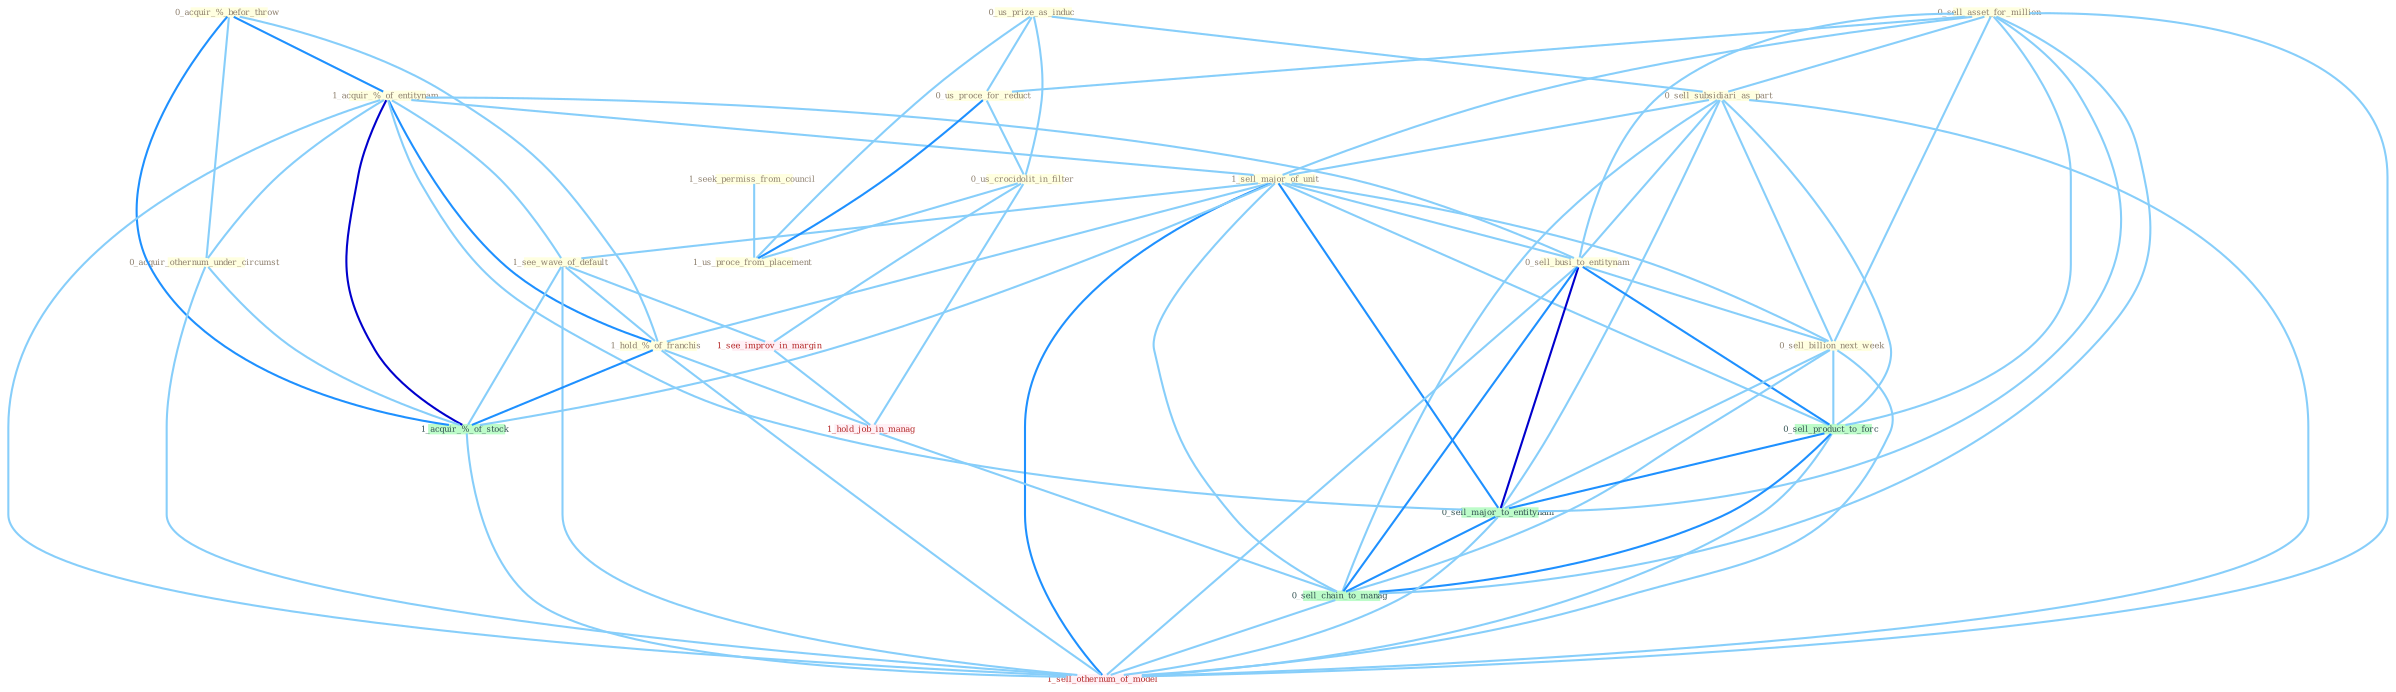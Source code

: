 Graph G{ 
    node
    [shape=polygon,style=filled,width=.5,height=.06,color="#BDFCC9",fixedsize=true,fontsize=4,
    fontcolor="#2f4f4f"];
    {node
    [color="#ffffe0", fontcolor="#8b7d6b"] "0_acquir_%_befor_throw " "0_sell_asset_for_million " "1_acquir_%_of_entitynam " "0_us_prize_as_induc " "0_sell_subsidiari_as_part " "1_seek_permiss_from_council " "1_sell_major_of_unit " "0_sell_busi_to_entitynam " "0_us_proce_for_reduct " "0_us_crocidolit_in_filter " "0_sell_billion_next_week " "1_see_wave_of_default " "1_hold_%_of_franchis " "1_us_proce_from_placement " "0_acquir_othernum_under_circumst "}
{node [color="#fff0f5", fontcolor="#b22222"] "1_see_improv_in_margin " "1_hold_job_in_manag " "1_sell_othernum_of_model "}
edge [color="#B0E2FF"];

	"0_acquir_%_befor_throw " -- "1_acquir_%_of_entitynam " [w="2", color="#1e90ff" , len=0.8];
	"0_acquir_%_befor_throw " -- "1_hold_%_of_franchis " [w="1", color="#87cefa" ];
	"0_acquir_%_befor_throw " -- "0_acquir_othernum_under_circumst " [w="1", color="#87cefa" ];
	"0_acquir_%_befor_throw " -- "1_acquir_%_of_stock " [w="2", color="#1e90ff" , len=0.8];
	"0_sell_asset_for_million " -- "0_sell_subsidiari_as_part " [w="1", color="#87cefa" ];
	"0_sell_asset_for_million " -- "1_sell_major_of_unit " [w="1", color="#87cefa" ];
	"0_sell_asset_for_million " -- "0_sell_busi_to_entitynam " [w="1", color="#87cefa" ];
	"0_sell_asset_for_million " -- "0_us_proce_for_reduct " [w="1", color="#87cefa" ];
	"0_sell_asset_for_million " -- "0_sell_billion_next_week " [w="1", color="#87cefa" ];
	"0_sell_asset_for_million " -- "0_sell_product_to_forc " [w="1", color="#87cefa" ];
	"0_sell_asset_for_million " -- "0_sell_major_to_entitynam " [w="1", color="#87cefa" ];
	"0_sell_asset_for_million " -- "0_sell_chain_to_manag " [w="1", color="#87cefa" ];
	"0_sell_asset_for_million " -- "1_sell_othernum_of_model " [w="1", color="#87cefa" ];
	"1_acquir_%_of_entitynam " -- "1_sell_major_of_unit " [w="1", color="#87cefa" ];
	"1_acquir_%_of_entitynam " -- "0_sell_busi_to_entitynam " [w="1", color="#87cefa" ];
	"1_acquir_%_of_entitynam " -- "1_see_wave_of_default " [w="1", color="#87cefa" ];
	"1_acquir_%_of_entitynam " -- "1_hold_%_of_franchis " [w="2", color="#1e90ff" , len=0.8];
	"1_acquir_%_of_entitynam " -- "0_acquir_othernum_under_circumst " [w="1", color="#87cefa" ];
	"1_acquir_%_of_entitynam " -- "1_acquir_%_of_stock " [w="3", color="#0000cd" , len=0.6];
	"1_acquir_%_of_entitynam " -- "0_sell_major_to_entitynam " [w="1", color="#87cefa" ];
	"1_acquir_%_of_entitynam " -- "1_sell_othernum_of_model " [w="1", color="#87cefa" ];
	"0_us_prize_as_induc " -- "0_sell_subsidiari_as_part " [w="1", color="#87cefa" ];
	"0_us_prize_as_induc " -- "0_us_proce_for_reduct " [w="1", color="#87cefa" ];
	"0_us_prize_as_induc " -- "0_us_crocidolit_in_filter " [w="1", color="#87cefa" ];
	"0_us_prize_as_induc " -- "1_us_proce_from_placement " [w="1", color="#87cefa" ];
	"0_sell_subsidiari_as_part " -- "1_sell_major_of_unit " [w="1", color="#87cefa" ];
	"0_sell_subsidiari_as_part " -- "0_sell_busi_to_entitynam " [w="1", color="#87cefa" ];
	"0_sell_subsidiari_as_part " -- "0_sell_billion_next_week " [w="1", color="#87cefa" ];
	"0_sell_subsidiari_as_part " -- "0_sell_product_to_forc " [w="1", color="#87cefa" ];
	"0_sell_subsidiari_as_part " -- "0_sell_major_to_entitynam " [w="1", color="#87cefa" ];
	"0_sell_subsidiari_as_part " -- "0_sell_chain_to_manag " [w="1", color="#87cefa" ];
	"0_sell_subsidiari_as_part " -- "1_sell_othernum_of_model " [w="1", color="#87cefa" ];
	"1_seek_permiss_from_council " -- "1_us_proce_from_placement " [w="1", color="#87cefa" ];
	"1_sell_major_of_unit " -- "0_sell_busi_to_entitynam " [w="1", color="#87cefa" ];
	"1_sell_major_of_unit " -- "0_sell_billion_next_week " [w="1", color="#87cefa" ];
	"1_sell_major_of_unit " -- "1_see_wave_of_default " [w="1", color="#87cefa" ];
	"1_sell_major_of_unit " -- "1_hold_%_of_franchis " [w="1", color="#87cefa" ];
	"1_sell_major_of_unit " -- "1_acquir_%_of_stock " [w="1", color="#87cefa" ];
	"1_sell_major_of_unit " -- "0_sell_product_to_forc " [w="1", color="#87cefa" ];
	"1_sell_major_of_unit " -- "0_sell_major_to_entitynam " [w="2", color="#1e90ff" , len=0.8];
	"1_sell_major_of_unit " -- "0_sell_chain_to_manag " [w="1", color="#87cefa" ];
	"1_sell_major_of_unit " -- "1_sell_othernum_of_model " [w="2", color="#1e90ff" , len=0.8];
	"0_sell_busi_to_entitynam " -- "0_sell_billion_next_week " [w="1", color="#87cefa" ];
	"0_sell_busi_to_entitynam " -- "0_sell_product_to_forc " [w="2", color="#1e90ff" , len=0.8];
	"0_sell_busi_to_entitynam " -- "0_sell_major_to_entitynam " [w="3", color="#0000cd" , len=0.6];
	"0_sell_busi_to_entitynam " -- "0_sell_chain_to_manag " [w="2", color="#1e90ff" , len=0.8];
	"0_sell_busi_to_entitynam " -- "1_sell_othernum_of_model " [w="1", color="#87cefa" ];
	"0_us_proce_for_reduct " -- "0_us_crocidolit_in_filter " [w="1", color="#87cefa" ];
	"0_us_proce_for_reduct " -- "1_us_proce_from_placement " [w="2", color="#1e90ff" , len=0.8];
	"0_us_crocidolit_in_filter " -- "1_us_proce_from_placement " [w="1", color="#87cefa" ];
	"0_us_crocidolit_in_filter " -- "1_see_improv_in_margin " [w="1", color="#87cefa" ];
	"0_us_crocidolit_in_filter " -- "1_hold_job_in_manag " [w="1", color="#87cefa" ];
	"0_sell_billion_next_week " -- "0_sell_product_to_forc " [w="1", color="#87cefa" ];
	"0_sell_billion_next_week " -- "0_sell_major_to_entitynam " [w="1", color="#87cefa" ];
	"0_sell_billion_next_week " -- "0_sell_chain_to_manag " [w="1", color="#87cefa" ];
	"0_sell_billion_next_week " -- "1_sell_othernum_of_model " [w="1", color="#87cefa" ];
	"1_see_wave_of_default " -- "1_hold_%_of_franchis " [w="1", color="#87cefa" ];
	"1_see_wave_of_default " -- "1_see_improv_in_margin " [w="1", color="#87cefa" ];
	"1_see_wave_of_default " -- "1_acquir_%_of_stock " [w="1", color="#87cefa" ];
	"1_see_wave_of_default " -- "1_sell_othernum_of_model " [w="1", color="#87cefa" ];
	"1_hold_%_of_franchis " -- "1_acquir_%_of_stock " [w="2", color="#1e90ff" , len=0.8];
	"1_hold_%_of_franchis " -- "1_hold_job_in_manag " [w="1", color="#87cefa" ];
	"1_hold_%_of_franchis " -- "1_sell_othernum_of_model " [w="1", color="#87cefa" ];
	"0_acquir_othernum_under_circumst " -- "1_acquir_%_of_stock " [w="1", color="#87cefa" ];
	"0_acquir_othernum_under_circumst " -- "1_sell_othernum_of_model " [w="1", color="#87cefa" ];
	"1_see_improv_in_margin " -- "1_hold_job_in_manag " [w="1", color="#87cefa" ];
	"1_acquir_%_of_stock " -- "1_sell_othernum_of_model " [w="1", color="#87cefa" ];
	"1_hold_job_in_manag " -- "0_sell_chain_to_manag " [w="1", color="#87cefa" ];
	"0_sell_product_to_forc " -- "0_sell_major_to_entitynam " [w="2", color="#1e90ff" , len=0.8];
	"0_sell_product_to_forc " -- "0_sell_chain_to_manag " [w="2", color="#1e90ff" , len=0.8];
	"0_sell_product_to_forc " -- "1_sell_othernum_of_model " [w="1", color="#87cefa" ];
	"0_sell_major_to_entitynam " -- "0_sell_chain_to_manag " [w="2", color="#1e90ff" , len=0.8];
	"0_sell_major_to_entitynam " -- "1_sell_othernum_of_model " [w="1", color="#87cefa" ];
	"0_sell_chain_to_manag " -- "1_sell_othernum_of_model " [w="1", color="#87cefa" ];
}